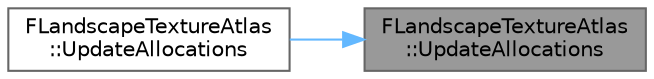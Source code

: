 digraph "FLandscapeTextureAtlas::UpdateAllocations"
{
 // INTERACTIVE_SVG=YES
 // LATEX_PDF_SIZE
  bgcolor="transparent";
  edge [fontname=Helvetica,fontsize=10,labelfontname=Helvetica,labelfontsize=10];
  node [fontname=Helvetica,fontsize=10,shape=box,height=0.2,width=0.4];
  rankdir="RL";
  Node1 [id="Node000001",label="FLandscapeTextureAtlas\l::UpdateAllocations",height=0.2,width=0.4,color="gray40", fillcolor="grey60", style="filled", fontcolor="black",tooltip=" "];
  Node1 -> Node2 [id="edge1_Node000001_Node000002",dir="back",color="steelblue1",style="solid",tooltip=" "];
  Node2 [id="Node000002",label="FLandscapeTextureAtlas\l::UpdateAllocations",height=0.2,width=0.4,color="grey40", fillcolor="white", style="filled",URL="$dd/d9f/classFLandscapeTextureAtlas.html#ab4937c4c5367e683d9afbbf4c30329f9",tooltip=" "];
}
